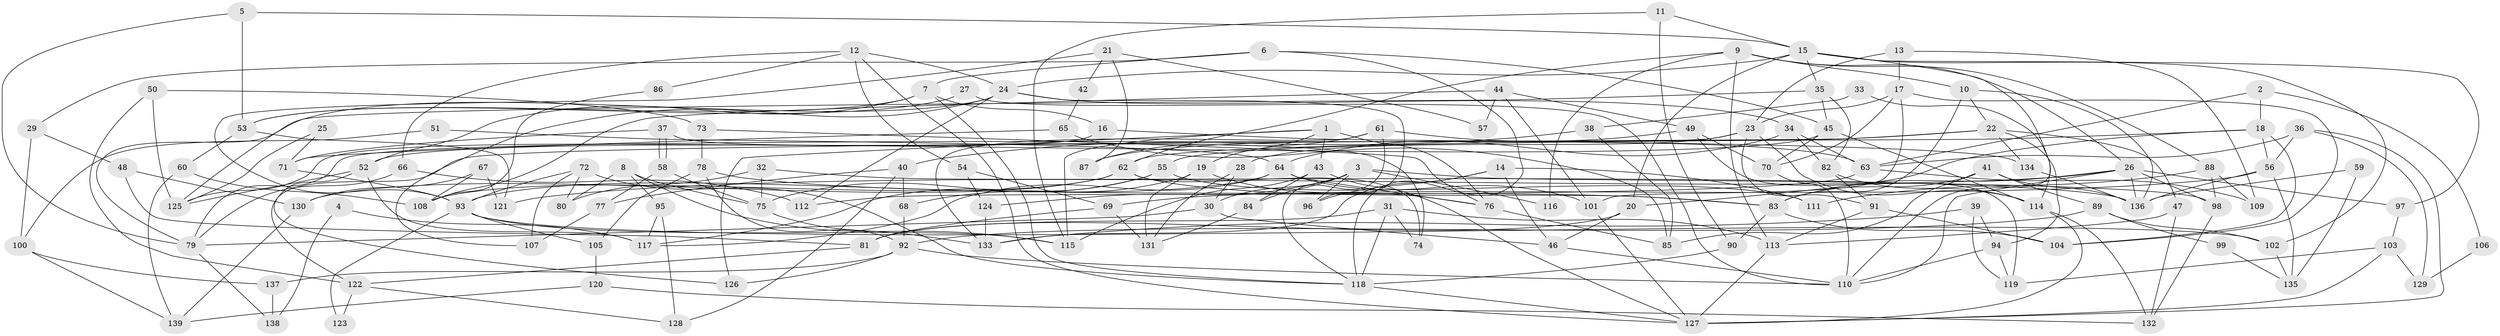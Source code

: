 // coarse degree distribution, {5: 0.17391304347826086, 3: 0.21739130434782608, 6: 0.13043478260869565, 4: 0.20652173913043478, 10: 0.021739130434782608, 11: 0.010869565217391304, 13: 0.010869565217391304, 8: 0.05434782608695652, 7: 0.05434782608695652, 2: 0.08695652173913043, 9: 0.03260869565217391}
// Generated by graph-tools (version 1.1) at 2025/41/03/06/25 10:41:52]
// undirected, 139 vertices, 278 edges
graph export_dot {
graph [start="1"]
  node [color=gray90,style=filled];
  1;
  2;
  3;
  4;
  5;
  6;
  7;
  8;
  9;
  10;
  11;
  12;
  13;
  14;
  15;
  16;
  17;
  18;
  19;
  20;
  21;
  22;
  23;
  24;
  25;
  26;
  27;
  28;
  29;
  30;
  31;
  32;
  33;
  34;
  35;
  36;
  37;
  38;
  39;
  40;
  41;
  42;
  43;
  44;
  45;
  46;
  47;
  48;
  49;
  50;
  51;
  52;
  53;
  54;
  55;
  56;
  57;
  58;
  59;
  60;
  61;
  62;
  63;
  64;
  65;
  66;
  67;
  68;
  69;
  70;
  71;
  72;
  73;
  74;
  75;
  76;
  77;
  78;
  79;
  80;
  81;
  82;
  83;
  84;
  85;
  86;
  87;
  88;
  89;
  90;
  91;
  92;
  93;
  94;
  95;
  96;
  97;
  98;
  99;
  100;
  101;
  102;
  103;
  104;
  105;
  106;
  107;
  108;
  109;
  110;
  111;
  112;
  113;
  114;
  115;
  116;
  117;
  118;
  119;
  120;
  121;
  122;
  123;
  124;
  125;
  126;
  127;
  128;
  129;
  130;
  131;
  132;
  133;
  134;
  135;
  136;
  137;
  138;
  139;
  1 -- 76;
  1 -- 115;
  1 -- 19;
  1 -- 43;
  1 -- 126;
  2 -- 18;
  2 -- 63;
  2 -- 106;
  3 -- 96;
  3 -- 30;
  3 -- 84;
  3 -- 98;
  3 -- 116;
  3 -- 124;
  4 -- 138;
  4 -- 117;
  5 -- 79;
  5 -- 15;
  5 -- 53;
  6 -- 45;
  6 -- 118;
  6 -- 7;
  6 -- 29;
  7 -- 52;
  7 -- 16;
  7 -- 53;
  7 -- 118;
  8 -- 80;
  8 -- 95;
  8 -- 75;
  8 -- 115;
  9 -- 113;
  9 -- 26;
  9 -- 10;
  9 -- 62;
  9 -- 88;
  9 -- 116;
  10 -- 136;
  10 -- 22;
  10 -- 83;
  11 -- 15;
  11 -- 90;
  11 -- 115;
  12 -- 66;
  12 -- 127;
  12 -- 24;
  12 -- 54;
  12 -- 86;
  13 -- 23;
  13 -- 17;
  13 -- 109;
  14 -- 133;
  14 -- 46;
  14 -- 96;
  14 -- 111;
  15 -- 110;
  15 -- 97;
  15 -- 20;
  15 -- 24;
  15 -- 35;
  15 -- 102;
  16 -- 134;
  16 -- 125;
  17 -- 23;
  17 -- 70;
  17 -- 101;
  17 -- 104;
  18 -- 20;
  18 -- 104;
  18 -- 55;
  18 -- 56;
  19 -- 131;
  19 -- 68;
  19 -- 76;
  20 -- 81;
  20 -- 46;
  21 -- 93;
  21 -- 87;
  21 -- 42;
  21 -- 57;
  22 -- 62;
  22 -- 47;
  22 -- 94;
  22 -- 122;
  22 -- 134;
  23 -- 91;
  23 -- 114;
  23 -- 28;
  23 -- 79;
  24 -- 34;
  24 -- 96;
  24 -- 107;
  24 -- 112;
  24 -- 125;
  25 -- 125;
  25 -- 71;
  26 -- 110;
  26 -- 98;
  26 -- 83;
  26 -- 97;
  26 -- 121;
  26 -- 136;
  27 -- 53;
  27 -- 110;
  28 -- 131;
  28 -- 30;
  29 -- 48;
  29 -- 100;
  30 -- 46;
  30 -- 79;
  31 -- 113;
  31 -- 118;
  31 -- 74;
  31 -- 81;
  32 -- 136;
  32 -- 75;
  32 -- 80;
  33 -- 38;
  33 -- 114;
  34 -- 64;
  34 -- 63;
  34 -- 82;
  35 -- 79;
  35 -- 45;
  35 -- 82;
  36 -- 127;
  36 -- 63;
  36 -- 56;
  36 -- 129;
  37 -- 74;
  37 -- 58;
  37 -- 58;
  37 -- 71;
  38 -- 85;
  38 -- 40;
  39 -- 94;
  39 -- 133;
  39 -- 119;
  40 -- 68;
  40 -- 77;
  40 -- 128;
  41 -- 83;
  41 -- 136;
  41 -- 85;
  41 -- 89;
  42 -- 65;
  43 -- 115;
  43 -- 84;
  43 -- 127;
  44 -- 101;
  44 -- 108;
  44 -- 49;
  44 -- 57;
  45 -- 114;
  45 -- 52;
  45 -- 70;
  46 -- 110;
  47 -- 113;
  47 -- 132;
  48 -- 130;
  48 -- 81;
  49 -- 119;
  49 -- 70;
  49 -- 87;
  50 -- 125;
  50 -- 122;
  50 -- 73;
  51 -- 64;
  51 -- 100;
  52 -- 125;
  52 -- 117;
  52 -- 126;
  53 -- 60;
  53 -- 121;
  54 -- 124;
  54 -- 69;
  55 -- 111;
  55 -- 75;
  55 -- 117;
  56 -- 69;
  56 -- 135;
  56 -- 136;
  58 -- 75;
  58 -- 77;
  59 -- 136;
  59 -- 135;
  60 -- 139;
  60 -- 108;
  61 -- 63;
  61 -- 118;
  61 -- 87;
  61 -- 133;
  62 -- 83;
  62 -- 74;
  62 -- 108;
  62 -- 130;
  63 -- 109;
  63 -- 112;
  64 -- 117;
  64 -- 76;
  64 -- 93;
  64 -- 101;
  65 -- 85;
  65 -- 71;
  66 -- 79;
  66 -- 112;
  67 -- 121;
  67 -- 108;
  67 -- 130;
  68 -- 92;
  69 -- 81;
  69 -- 131;
  70 -- 110;
  71 -- 93;
  72 -- 93;
  72 -- 118;
  72 -- 80;
  72 -- 107;
  73 -- 78;
  73 -- 76;
  75 -- 133;
  76 -- 85;
  77 -- 107;
  78 -- 92;
  78 -- 83;
  78 -- 105;
  79 -- 138;
  81 -- 122;
  82 -- 91;
  82 -- 114;
  83 -- 90;
  83 -- 104;
  84 -- 131;
  86 -- 108;
  88 -- 98;
  88 -- 109;
  88 -- 111;
  89 -- 102;
  89 -- 92;
  89 -- 99;
  90 -- 118;
  91 -- 104;
  91 -- 113;
  92 -- 126;
  92 -- 110;
  92 -- 137;
  93 -- 115;
  93 -- 102;
  93 -- 105;
  93 -- 123;
  94 -- 110;
  94 -- 119;
  95 -- 128;
  95 -- 117;
  97 -- 103;
  98 -- 132;
  99 -- 135;
  100 -- 139;
  100 -- 137;
  101 -- 127;
  102 -- 135;
  103 -- 127;
  103 -- 119;
  103 -- 129;
  105 -- 120;
  106 -- 129;
  113 -- 127;
  114 -- 127;
  114 -- 132;
  118 -- 127;
  120 -- 132;
  120 -- 139;
  122 -- 123;
  122 -- 128;
  124 -- 133;
  130 -- 139;
  134 -- 136;
  137 -- 138;
}
